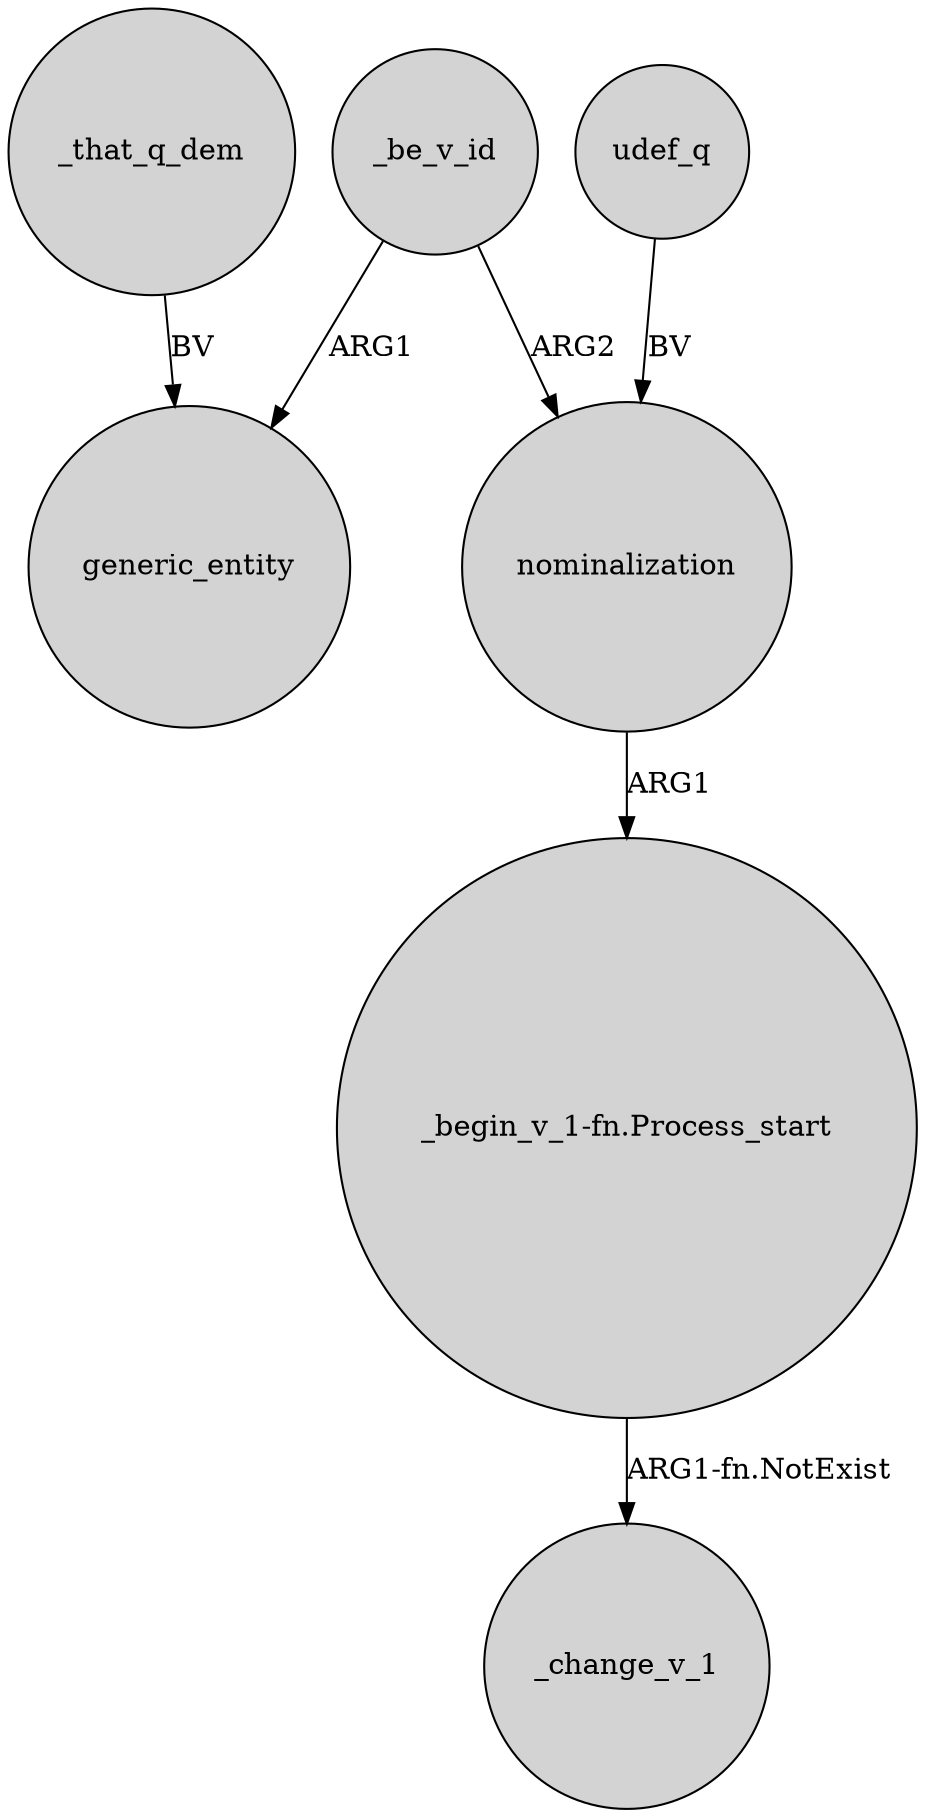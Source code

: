digraph {
	node [shape=circle style=filled]
	"_begin_v_1-fn.Process_start" -> _change_v_1 [label="ARG1-fn.NotExist"]
	_be_v_id -> generic_entity [label=ARG1]
	_that_q_dem -> generic_entity [label=BV]
	_be_v_id -> nominalization [label=ARG2]
	udef_q -> nominalization [label=BV]
	nominalization -> "_begin_v_1-fn.Process_start" [label=ARG1]
}
